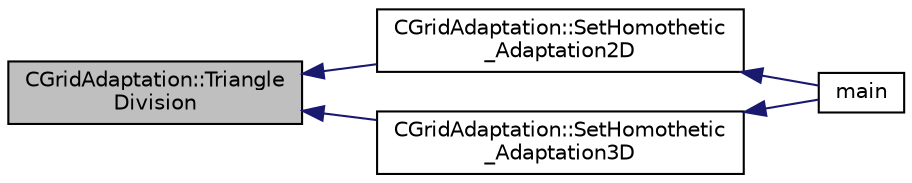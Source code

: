 digraph "CGridAdaptation::TriangleDivision"
{
  edge [fontname="Helvetica",fontsize="10",labelfontname="Helvetica",labelfontsize="10"];
  node [fontname="Helvetica",fontsize="10",shape=record];
  rankdir="LR";
  Node338 [label="CGridAdaptation::Triangle\lDivision",height=0.2,width=0.4,color="black", fillcolor="grey75", style="filled", fontcolor="black"];
  Node338 -> Node339 [dir="back",color="midnightblue",fontsize="10",style="solid",fontname="Helvetica"];
  Node339 [label="CGridAdaptation::SetHomothetic\l_Adaptation2D",height=0.2,width=0.4,color="black", fillcolor="white", style="filled",URL="$class_c_grid_adaptation.html#a5257243a7c3cf080344a61d7a5bd8086",tooltip="Do a complete adaptation of the computational grid using a homothetic technique (2D). "];
  Node339 -> Node340 [dir="back",color="midnightblue",fontsize="10",style="solid",fontname="Helvetica"];
  Node340 [label="main",height=0.2,width=0.4,color="black", fillcolor="white", style="filled",URL="$_s_u2___m_s_h_8cpp.html#a0ddf1224851353fc92bfbff6f499fa97"];
  Node338 -> Node341 [dir="back",color="midnightblue",fontsize="10",style="solid",fontname="Helvetica"];
  Node341 [label="CGridAdaptation::SetHomothetic\l_Adaptation3D",height=0.2,width=0.4,color="black", fillcolor="white", style="filled",URL="$class_c_grid_adaptation.html#a9f2b95697dbf07724fae0b65e19323b7",tooltip="Do a complete adaptation of the computational grid using a homothetic technique (3D). "];
  Node341 -> Node340 [dir="back",color="midnightblue",fontsize="10",style="solid",fontname="Helvetica"];
}
